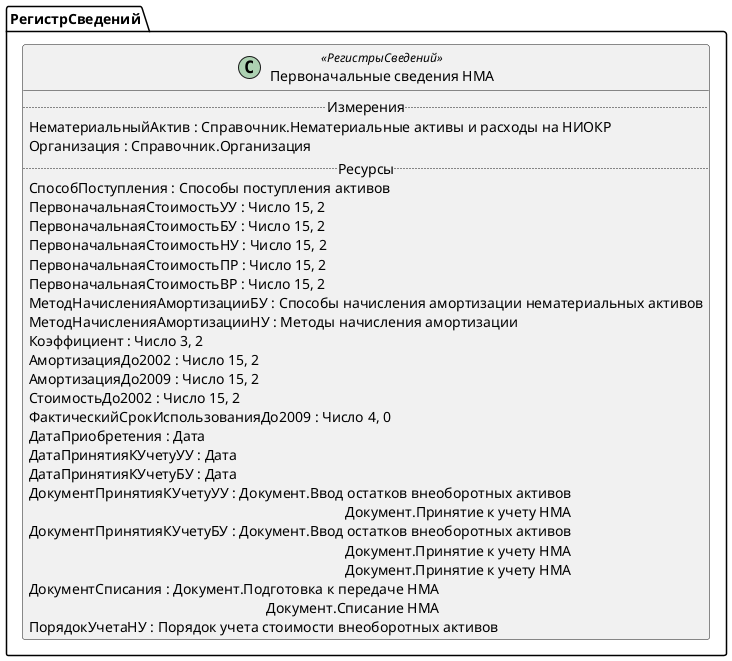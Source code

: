 ﻿@startuml ПервоначальныеСведенияНМА
'!include templates.wsd
'..\include templates.wsd
class РегистрСведений.ПервоначальныеСведенияНМА as "Первоначальные сведения НМА" <<РегистрыСведений>>
{
..Измерения..
НематериальныйАктив : Справочник.Нематериальные активы и расходы на НИОКР
Организация : Справочник.Организация
..Ресурсы..
СпособПоступления : Способы поступления активов
ПервоначальнаяСтоимостьУУ : Число 15, 2
ПервоначальнаяСтоимостьБУ : Число 15, 2
ПервоначальнаяСтоимостьНУ : Число 15, 2
ПервоначальнаяСтоимостьПР : Число 15, 2
ПервоначальнаяСтоимостьВР : Число 15, 2
МетодНачисленияАмортизацииБУ : Способы начисления амортизации нематериальных активов
МетодНачисленияАмортизацииНУ : Методы начисления амортизации
Коэффициент : Число 3, 2
АмортизацияДо2002 : Число 15, 2
АмортизацияДо2009 : Число 15, 2
СтоимостьДо2002 : Число 15, 2
ФактическийСрокИспользованияДо2009 : Число 4, 0
ДатаПриобретения : Дата
ДатаПринятияКУчетуУУ : Дата
ДатаПринятияКУчетуБУ : Дата
ДокументПринятияКУчетуУУ : Документ.Ввод остатков внеоборотных активов\rДокумент.Принятие к учету НМА
ДокументПринятияКУчетуБУ : Документ.Ввод остатков внеоборотных активов\rДокумент.Принятие к учету НМА\rДокумент.Принятие к учету НМА
ДокументСписания : Документ.Подготовка к передаче НМА\rДокумент.Списание НМА
ПорядокУчетаНУ : Порядок учета стоимости внеоборотных активов
}
@enduml
